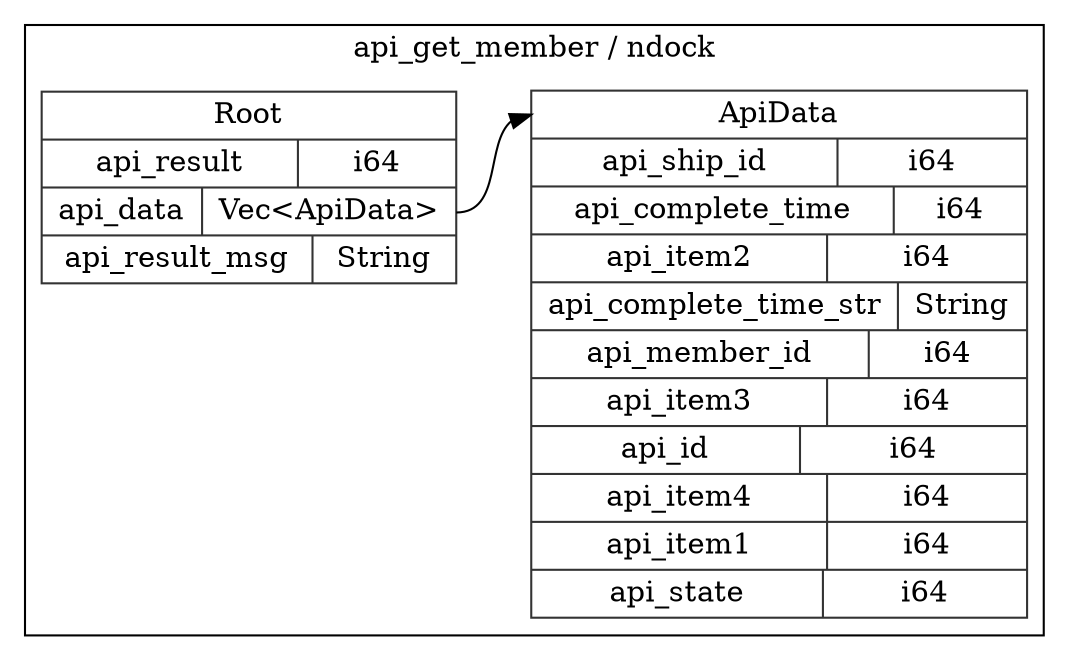 digraph {
  rankdir=LR;
  subgraph cluster_0 {
    label="api_get_member / ndock";
    node [style="filled", color=white, style="solid", color=gray20];
    api_get_member__ndock__Root [label="<Root> Root  | { api_result | <api_result> i64 } | { api_data | <api_data> Vec\<ApiData\> } | { api_result_msg | <api_result_msg> String }", shape=record];
    api_get_member__ndock__ApiData;
    api_get_member__ndock__Root:api_data:e -> api_get_member__ndock__ApiData:ApiData:w;
    api_get_member__ndock__ApiData [label="<ApiData> ApiData  | { api_ship_id | <api_ship_id> i64 } | { api_complete_time | <api_complete_time> i64 } | { api_item2 | <api_item2> i64 } | { api_complete_time_str | <api_complete_time_str> String } | { api_member_id | <api_member_id> i64 } | { api_item3 | <api_item3> i64 } | { api_id | <api_id> i64 } | { api_item4 | <api_item4> i64 } | { api_item1 | <api_item1> i64 } | { api_state | <api_state> i64 }", shape=record];
  }
}
